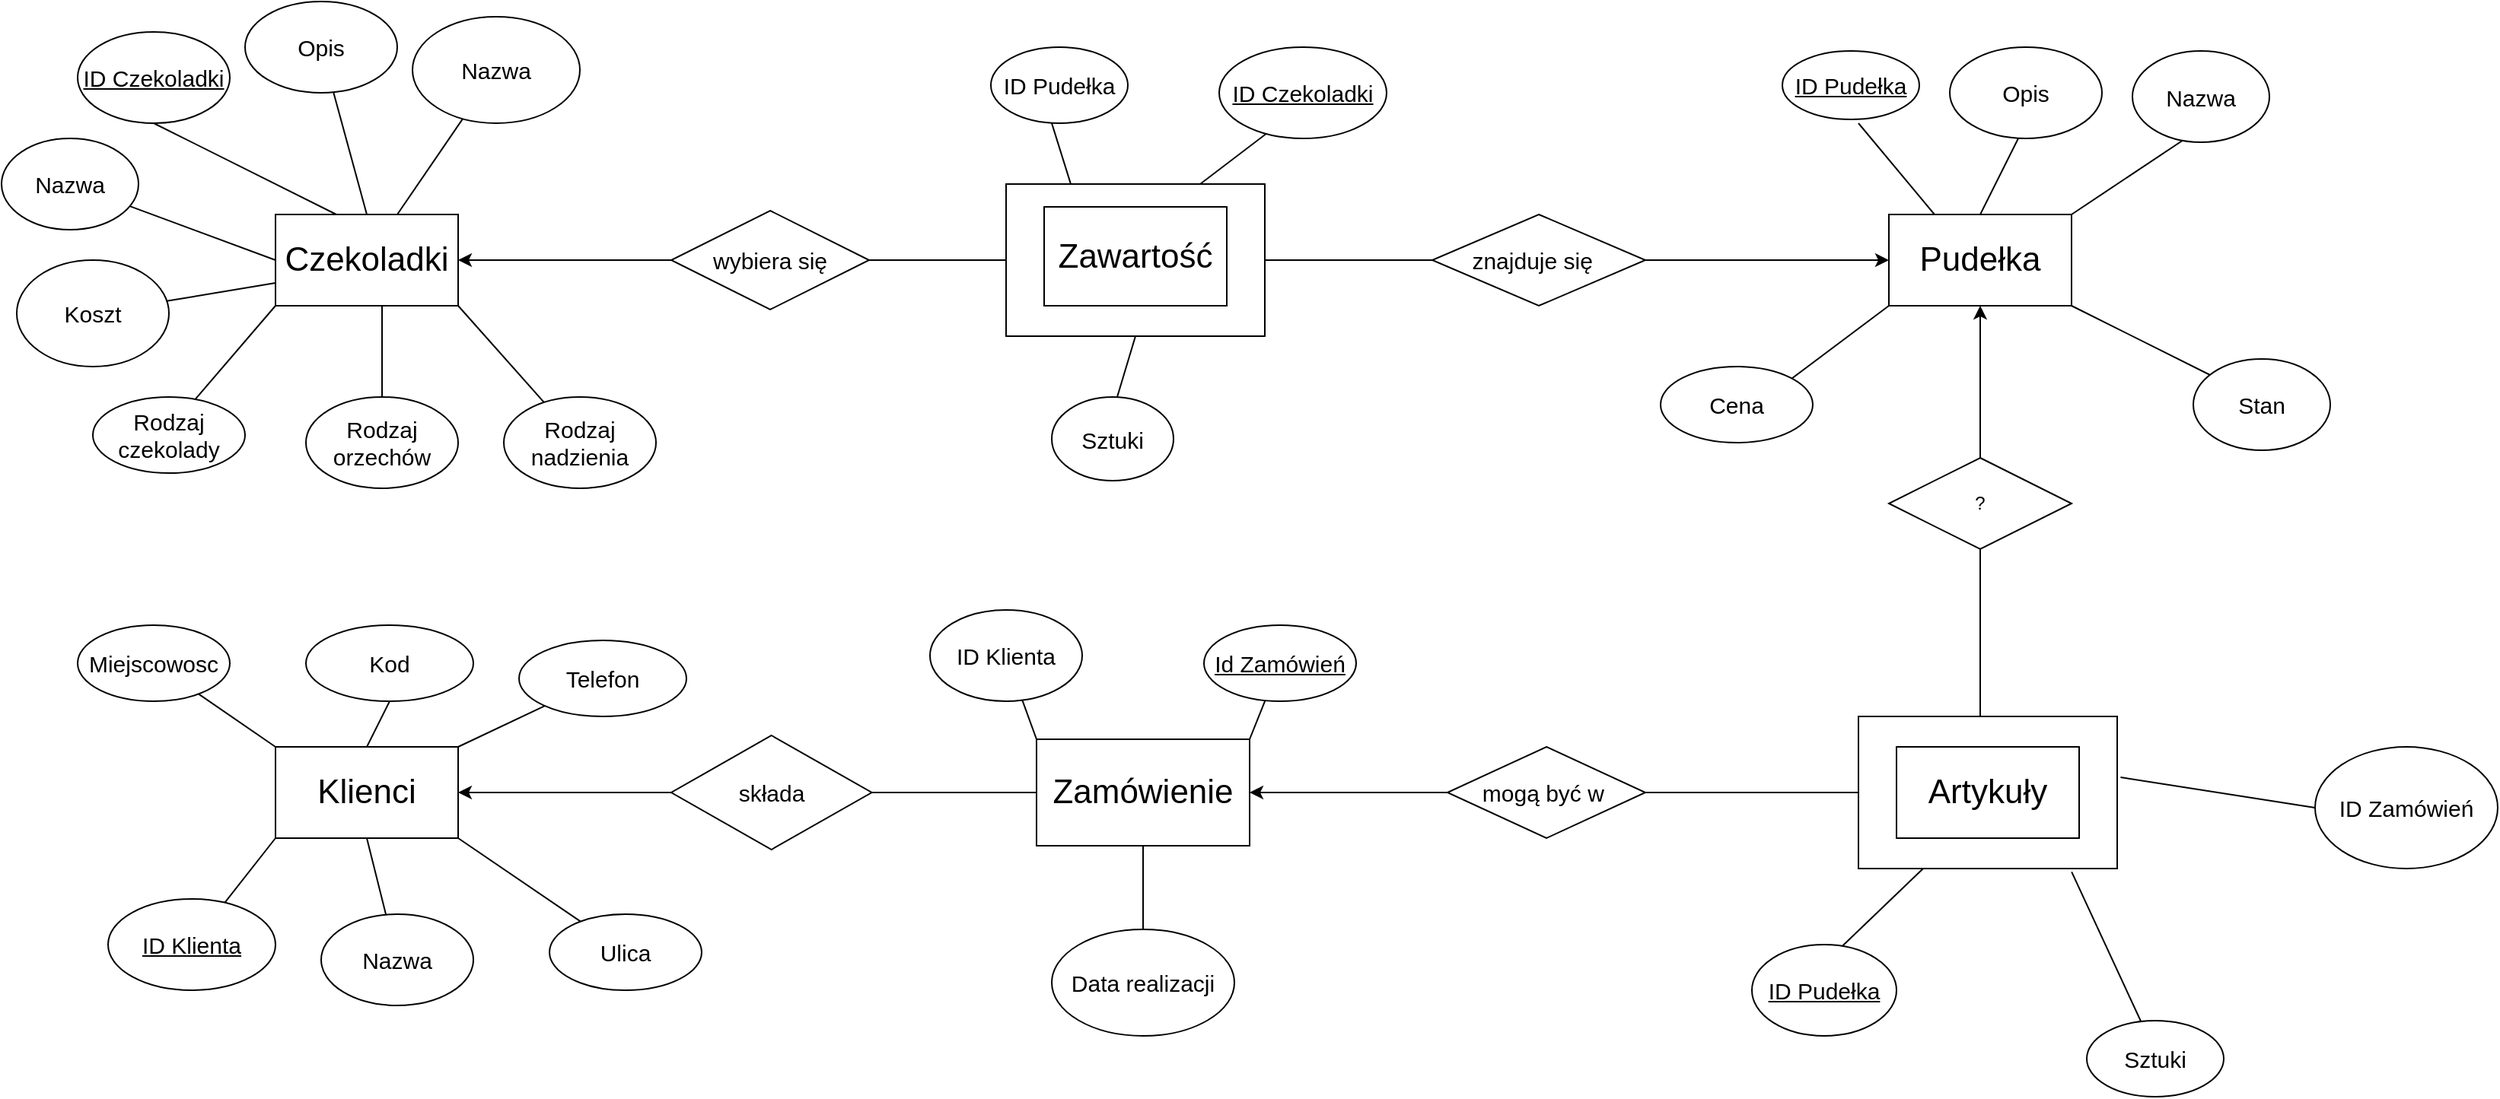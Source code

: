 <mxfile version="21.0.6" type="device"><diagram name="Strona-1" id="_KzzKqSnL7sTuU__iCP6"><mxGraphModel dx="2387" dy="837" grid="1" gridSize="10" guides="1" tooltips="1" connect="1" arrows="1" fold="1" page="1" pageScale="1" pageWidth="827" pageHeight="1169" math="0" shadow="0"><root><mxCell id="0"/><mxCell id="1" parent="0"/><mxCell id="0hAiJUfc_Ia-kkK8m_FD-1" value="&lt;font style=&quot;font-size: 22px;&quot;&gt;Czekoladki&lt;/font&gt;" style="rounded=0;whiteSpace=wrap;html=1;fontSize=15;" vertex="1" parent="1"><mxGeometry x="80" y="220" width="120" height="60" as="geometry"/></mxCell><mxCell id="0hAiJUfc_Ia-kkK8m_FD-2" value="" style="endArrow=none;html=1;rounded=0;entryX=0.5;entryY=1;entryDx=0;entryDy=0;fontSize=15;" edge="1" parent="1" target="0hAiJUfc_Ia-kkK8m_FD-3"><mxGeometry width="50" height="50" relative="1" as="geometry"><mxPoint x="120" y="220" as="sourcePoint"/><mxPoint x="60" y="150" as="targetPoint"/></mxGeometry></mxCell><mxCell id="0hAiJUfc_Ia-kkK8m_FD-3" value="&lt;u style=&quot;font-size: 15px;&quot;&gt;&lt;font style=&quot;font-size: 15px;&quot;&gt;ID Czekoladki&lt;/font&gt;&lt;/u&gt;" style="ellipse;whiteSpace=wrap;html=1;fontSize=15;" vertex="1" parent="1"><mxGeometry x="-50" y="100" width="100" height="60" as="geometry"/></mxCell><mxCell id="0hAiJUfc_Ia-kkK8m_FD-4" value="" style="endArrow=none;html=1;rounded=0;fontSize=15;" edge="1" parent="1" target="0hAiJUfc_Ia-kkK8m_FD-5"><mxGeometry width="50" height="50" relative="1" as="geometry"><mxPoint x="160" y="220" as="sourcePoint"/><mxPoint x="230" y="120" as="targetPoint"/></mxGeometry></mxCell><mxCell id="0hAiJUfc_Ia-kkK8m_FD-5" value="&lt;font style=&quot;font-size: 15px;&quot;&gt;Nazwa&lt;/font&gt;" style="ellipse;whiteSpace=wrap;html=1;fontSize=15;" vertex="1" parent="1"><mxGeometry x="170" y="90" width="110" height="70" as="geometry"/></mxCell><mxCell id="0hAiJUfc_Ia-kkK8m_FD-7" value="" style="endArrow=none;html=1;rounded=0;fontSize=15;" edge="1" parent="1"><mxGeometry width="50" height="50" relative="1" as="geometry"><mxPoint x="80" y="280" as="sourcePoint"/><mxPoint x="20" y="350" as="targetPoint"/></mxGeometry></mxCell><mxCell id="0hAiJUfc_Ia-kkK8m_FD-8" value="Rodzaj czekolady" style="ellipse;whiteSpace=wrap;html=1;fontSize=15;" vertex="1" parent="1"><mxGeometry x="-40" y="340" width="100" height="50" as="geometry"/></mxCell><mxCell id="0hAiJUfc_Ia-kkK8m_FD-9" value="Rodzaj orzechów" style="ellipse;whiteSpace=wrap;html=1;fontSize=15;" vertex="1" parent="1"><mxGeometry x="100" y="340" width="100" height="60" as="geometry"/></mxCell><mxCell id="0hAiJUfc_Ia-kkK8m_FD-10" value="" style="endArrow=none;html=1;rounded=0;exitX=0.5;exitY=0;exitDx=0;exitDy=0;fontSize=15;" edge="1" parent="1" source="0hAiJUfc_Ia-kkK8m_FD-9"><mxGeometry width="50" height="50" relative="1" as="geometry"><mxPoint x="100" y="330" as="sourcePoint"/><mxPoint x="150" y="280" as="targetPoint"/></mxGeometry></mxCell><mxCell id="0hAiJUfc_Ia-kkK8m_FD-11" value="" style="endArrow=none;html=1;rounded=0;exitX=1;exitY=1;exitDx=0;exitDy=0;fontSize=15;" edge="1" parent="1" source="0hAiJUfc_Ia-kkK8m_FD-1" target="0hAiJUfc_Ia-kkK8m_FD-12"><mxGeometry width="50" height="50" relative="1" as="geometry"><mxPoint x="240" y="340" as="sourcePoint"/><mxPoint x="200" y="280" as="targetPoint"/></mxGeometry></mxCell><mxCell id="0hAiJUfc_Ia-kkK8m_FD-12" value="Rodzaj nadzienia" style="ellipse;whiteSpace=wrap;html=1;fontSize=15;" vertex="1" parent="1"><mxGeometry x="230" y="340" width="100" height="60" as="geometry"/></mxCell><mxCell id="0hAiJUfc_Ia-kkK8m_FD-13" value="" style="endArrow=none;html=1;rounded=0;exitX=0;exitY=0.5;exitDx=0;exitDy=0;fontSize=15;" edge="1" parent="1" source="0hAiJUfc_Ia-kkK8m_FD-1" target="0hAiJUfc_Ia-kkK8m_FD-14"><mxGeometry width="50" height="50" relative="1" as="geometry"><mxPoint x="-10" y="240" as="sourcePoint"/><mxPoint x="80" y="240" as="targetPoint"/></mxGeometry></mxCell><mxCell id="0hAiJUfc_Ia-kkK8m_FD-14" value="Nazwa" style="ellipse;whiteSpace=wrap;html=1;fontSize=15;" vertex="1" parent="1"><mxGeometry x="-100" y="170" width="90" height="60" as="geometry"/></mxCell><mxCell id="0hAiJUfc_Ia-kkK8m_FD-16" value="" style="endArrow=none;html=1;rounded=0;fontSize=15;" edge="1" parent="1" target="0hAiJUfc_Ia-kkK8m_FD-17"><mxGeometry width="50" height="50" relative="1" as="geometry"><mxPoint x="140" y="220" as="sourcePoint"/><mxPoint x="110" y="150" as="targetPoint"/></mxGeometry></mxCell><mxCell id="0hAiJUfc_Ia-kkK8m_FD-17" value="&lt;font style=&quot;font-size: 15px;&quot;&gt;Opis&lt;/font&gt;" style="ellipse;whiteSpace=wrap;html=1;fontSize=15;" vertex="1" parent="1"><mxGeometry x="60" y="80" width="100" height="60" as="geometry"/></mxCell><mxCell id="0hAiJUfc_Ia-kkK8m_FD-18" value="" style="endArrow=none;html=1;rounded=0;exitX=0;exitY=0.75;exitDx=0;exitDy=0;fontSize=15;" edge="1" parent="1" source="0hAiJUfc_Ia-kkK8m_FD-1" target="0hAiJUfc_Ia-kkK8m_FD-19"><mxGeometry width="50" height="50" relative="1" as="geometry"><mxPoint x="-10" y="290" as="sourcePoint"/><mxPoint x="80" y="260" as="targetPoint"/></mxGeometry></mxCell><mxCell id="0hAiJUfc_Ia-kkK8m_FD-19" value="Koszt" style="ellipse;whiteSpace=wrap;html=1;fontSize=15;" vertex="1" parent="1"><mxGeometry x="-90" y="250" width="100" height="70" as="geometry"/></mxCell><mxCell id="0hAiJUfc_Ia-kkK8m_FD-21" value="" style="endArrow=classic;html=1;rounded=0;entryX=1;entryY=0.5;entryDx=0;entryDy=0;fontSize=15;" edge="1" parent="1" target="0hAiJUfc_Ia-kkK8m_FD-1"><mxGeometry width="50" height="50" relative="1" as="geometry"><mxPoint x="340" y="250" as="sourcePoint"/><mxPoint x="460" y="270" as="targetPoint"/></mxGeometry></mxCell><mxCell id="0hAiJUfc_Ia-kkK8m_FD-22" value="wybiera się" style="rhombus;whiteSpace=wrap;html=1;fontSize=15;" vertex="1" parent="1"><mxGeometry x="340" y="217.5" width="130" height="65" as="geometry"/></mxCell><mxCell id="0hAiJUfc_Ia-kkK8m_FD-23" value="" style="endArrow=none;html=1;rounded=0;entryX=1;entryY=0.5;entryDx=0;entryDy=0;fontSize=15;" edge="1" parent="1" target="0hAiJUfc_Ia-kkK8m_FD-22"><mxGeometry width="50" height="50" relative="1" as="geometry"><mxPoint x="580" y="250" as="sourcePoint"/><mxPoint x="470" y="300" as="targetPoint"/></mxGeometry></mxCell><mxCell id="0hAiJUfc_Ia-kkK8m_FD-24" value="" style="rounded=0;whiteSpace=wrap;html=1;fontSize=15;" vertex="1" parent="1"><mxGeometry x="560" y="200" width="170" height="100" as="geometry"/></mxCell><mxCell id="0hAiJUfc_Ia-kkK8m_FD-26" value="" style="endArrow=none;html=1;rounded=0;entryX=0.25;entryY=0;entryDx=0;entryDy=0;fontSize=15;" edge="1" parent="1" target="0hAiJUfc_Ia-kkK8m_FD-24"><mxGeometry width="50" height="50" relative="1" as="geometry"><mxPoint x="590" y="160" as="sourcePoint"/><mxPoint x="470" y="300" as="targetPoint"/></mxGeometry></mxCell><mxCell id="0hAiJUfc_Ia-kkK8m_FD-27" value="ID Pudełka" style="ellipse;whiteSpace=wrap;html=1;fontSize=15;" vertex="1" parent="1"><mxGeometry x="550" y="110" width="90" height="50" as="geometry"/></mxCell><mxCell id="0hAiJUfc_Ia-kkK8m_FD-28" value="" style="endArrow=none;html=1;rounded=0;entryX=0.5;entryY=1;entryDx=0;entryDy=0;fontSize=15;" edge="1" parent="1" target="0hAiJUfc_Ia-kkK8m_FD-24"><mxGeometry width="50" height="50" relative="1" as="geometry"><mxPoint x="630" y="350" as="sourcePoint"/><mxPoint x="640" y="290" as="targetPoint"/></mxGeometry></mxCell><mxCell id="0hAiJUfc_Ia-kkK8m_FD-29" value="Sztuki" style="ellipse;whiteSpace=wrap;html=1;fontSize=15;" vertex="1" parent="1"><mxGeometry x="590" y="340" width="80" height="55" as="geometry"/></mxCell><mxCell id="0hAiJUfc_Ia-kkK8m_FD-30" value="" style="endArrow=none;html=1;rounded=0;entryX=0.75;entryY=0;entryDx=0;entryDy=0;fontSize=15;" edge="1" parent="1" target="0hAiJUfc_Ia-kkK8m_FD-24"><mxGeometry width="50" height="50" relative="1" as="geometry"><mxPoint x="740" y="160" as="sourcePoint"/><mxPoint x="470" y="300" as="targetPoint"/></mxGeometry></mxCell><mxCell id="0hAiJUfc_Ia-kkK8m_FD-31" value="&lt;u style=&quot;font-size: 15px;&quot;&gt;ID Czekoladki&lt;/u&gt;" style="ellipse;whiteSpace=wrap;html=1;fontSize=15;" vertex="1" parent="1"><mxGeometry x="700" y="110" width="110" height="60" as="geometry"/></mxCell><mxCell id="0hAiJUfc_Ia-kkK8m_FD-32" value="" style="endArrow=none;html=1;rounded=0;entryX=1;entryY=0.5;entryDx=0;entryDy=0;fontSize=15;" edge="1" parent="1" target="0hAiJUfc_Ia-kkK8m_FD-24"><mxGeometry width="50" height="50" relative="1" as="geometry"><mxPoint x="850" y="250" as="sourcePoint"/><mxPoint x="470" y="300" as="targetPoint"/></mxGeometry></mxCell><mxCell id="0hAiJUfc_Ia-kkK8m_FD-33" value="znajduje się&amp;nbsp;&amp;nbsp;" style="rhombus;whiteSpace=wrap;html=1;fontSize=15;" vertex="1" parent="1"><mxGeometry x="840" y="220" width="140" height="60" as="geometry"/></mxCell><mxCell id="0hAiJUfc_Ia-kkK8m_FD-34" value="" style="endArrow=classic;html=1;rounded=0;exitX=1;exitY=0.5;exitDx=0;exitDy=0;fontSize=15;" edge="1" parent="1" source="0hAiJUfc_Ia-kkK8m_FD-33" target="0hAiJUfc_Ia-kkK8m_FD-35"><mxGeometry width="50" height="50" relative="1" as="geometry"><mxPoint x="1000" y="350" as="sourcePoint"/><mxPoint x="1150" y="250" as="targetPoint"/></mxGeometry></mxCell><mxCell id="0hAiJUfc_Ia-kkK8m_FD-35" value="&lt;font style=&quot;font-size: 22px;&quot;&gt;Pudełka&lt;/font&gt;" style="rounded=0;whiteSpace=wrap;html=1;fontSize=18;" vertex="1" parent="1"><mxGeometry x="1140" y="220" width="120" height="60" as="geometry"/></mxCell><mxCell id="0hAiJUfc_Ia-kkK8m_FD-36" value="" style="endArrow=none;html=1;rounded=0;entryX=0.25;entryY=0;entryDx=0;entryDy=0;" edge="1" parent="1" target="0hAiJUfc_Ia-kkK8m_FD-35"><mxGeometry width="50" height="50" relative="1" as="geometry"><mxPoint x="1120" y="160" as="sourcePoint"/><mxPoint x="1050" y="300" as="targetPoint"/></mxGeometry></mxCell><mxCell id="0hAiJUfc_Ia-kkK8m_FD-37" value="&lt;u style=&quot;font-size: 15px;&quot;&gt;ID Pudełka&lt;/u&gt;" style="ellipse;whiteSpace=wrap;html=1;fontSize=15;" vertex="1" parent="1"><mxGeometry x="1070" y="112.5" width="90" height="45" as="geometry"/></mxCell><mxCell id="0hAiJUfc_Ia-kkK8m_FD-38" value="" style="endArrow=none;html=1;rounded=0;entryX=1;entryY=0;entryDx=0;entryDy=0;" edge="1" parent="1" target="0hAiJUfc_Ia-kkK8m_FD-35"><mxGeometry width="50" height="50" relative="1" as="geometry"><mxPoint x="1350" y="160" as="sourcePoint"/><mxPoint x="1050" y="300" as="targetPoint"/></mxGeometry></mxCell><mxCell id="0hAiJUfc_Ia-kkK8m_FD-39" value="&lt;font style=&quot;font-size: 15px;&quot;&gt;Nazwa&lt;/font&gt;" style="ellipse;whiteSpace=wrap;html=1;" vertex="1" parent="1"><mxGeometry x="1300" y="112.5" width="90" height="60" as="geometry"/></mxCell><mxCell id="0hAiJUfc_Ia-kkK8m_FD-40" value="" style="endArrow=none;html=1;rounded=0;entryX=0.5;entryY=0;entryDx=0;entryDy=0;" edge="1" parent="1" target="0hAiJUfc_Ia-kkK8m_FD-35"><mxGeometry width="50" height="50" relative="1" as="geometry"><mxPoint x="1230" y="160" as="sourcePoint"/><mxPoint x="1050" y="300" as="targetPoint"/></mxGeometry></mxCell><mxCell id="0hAiJUfc_Ia-kkK8m_FD-41" value="&lt;font style=&quot;font-size: 15px;&quot;&gt;Opis&lt;/font&gt;" style="ellipse;whiteSpace=wrap;html=1;" vertex="1" parent="1"><mxGeometry x="1180" y="110" width="100" height="60" as="geometry"/></mxCell><mxCell id="0hAiJUfc_Ia-kkK8m_FD-42" value="" style="endArrow=none;html=1;rounded=0;entryX=0;entryY=1;entryDx=0;entryDy=0;fontSize=15;" edge="1" parent="1" target="0hAiJUfc_Ia-kkK8m_FD-35"><mxGeometry width="50" height="50" relative="1" as="geometry"><mxPoint x="1060" y="340" as="sourcePoint"/><mxPoint x="1050" y="300" as="targetPoint"/></mxGeometry></mxCell><mxCell id="0hAiJUfc_Ia-kkK8m_FD-43" value="Cena" style="ellipse;whiteSpace=wrap;html=1;fontSize=15;" vertex="1" parent="1"><mxGeometry x="990" y="320" width="100" height="50" as="geometry"/></mxCell><mxCell id="0hAiJUfc_Ia-kkK8m_FD-44" value="" style="endArrow=none;html=1;rounded=0;entryX=1;entryY=1;entryDx=0;entryDy=0;" edge="1" parent="1" target="0hAiJUfc_Ia-kkK8m_FD-35"><mxGeometry width="50" height="50" relative="1" as="geometry"><mxPoint x="1360" y="330" as="sourcePoint"/><mxPoint x="1050" y="300" as="targetPoint"/></mxGeometry></mxCell><mxCell id="0hAiJUfc_Ia-kkK8m_FD-45" value="&lt;font style=&quot;font-size: 15px;&quot;&gt;Stan&lt;/font&gt;" style="ellipse;whiteSpace=wrap;html=1;" vertex="1" parent="1"><mxGeometry x="1340" y="315" width="90" height="60" as="geometry"/></mxCell><mxCell id="0hAiJUfc_Ia-kkK8m_FD-48" value="" style="endArrow=classic;html=1;rounded=0;entryX=0.5;entryY=1;entryDx=0;entryDy=0;exitX=0.5;exitY=0;exitDx=0;exitDy=0;" edge="1" parent="1" source="0hAiJUfc_Ia-kkK8m_FD-67" target="0hAiJUfc_Ia-kkK8m_FD-35"><mxGeometry width="50" height="50" relative="1" as="geometry"><mxPoint x="1200" y="450" as="sourcePoint"/><mxPoint x="1200" y="550" as="targetPoint"/><Array as="points"/></mxGeometry></mxCell><mxCell id="0hAiJUfc_Ia-kkK8m_FD-56" value="&lt;font style=&quot;font-size: 22px;&quot;&gt;&lt;br style=&quot;&quot;&gt;&lt;/font&gt;&lt;div style=&quot;text-align: left; font-size: 22px;&quot;&gt;&lt;font style=&quot;font-size: 22px;&quot;&gt;Zawartość&lt;/font&gt;&lt;/div&gt;&lt;div style=&quot;text-align: left; font-size: 22px;&quot;&gt;&lt;br style=&quot;&quot;&gt;&lt;/div&gt;" style="rounded=0;whiteSpace=wrap;html=1;fontSize=15;" vertex="1" parent="1"><mxGeometry x="585" y="215" width="120" height="65" as="geometry"/></mxCell><mxCell id="0hAiJUfc_Ia-kkK8m_FD-57" value="" style="rounded=0;whiteSpace=wrap;html=1;" vertex="1" parent="1"><mxGeometry x="1120" y="550" width="170" height="100" as="geometry"/></mxCell><mxCell id="0hAiJUfc_Ia-kkK8m_FD-58" value="&lt;font style=&quot;font-size: 22px;&quot;&gt;Artykuły&lt;/font&gt;" style="rounded=0;whiteSpace=wrap;html=1;" vertex="1" parent="1"><mxGeometry x="1145" y="570" width="120" height="60" as="geometry"/></mxCell><mxCell id="0hAiJUfc_Ia-kkK8m_FD-60" value="" style="endArrow=none;html=1;rounded=0;exitX=1.013;exitY=0.4;exitDx=0;exitDy=0;exitPerimeter=0;entryX=0;entryY=0.5;entryDx=0;entryDy=0;" edge="1" parent="1" source="0hAiJUfc_Ia-kkK8m_FD-57" target="0hAiJUfc_Ia-kkK8m_FD-61"><mxGeometry width="50" height="50" relative="1" as="geometry"><mxPoint x="1030" y="500" as="sourcePoint"/><mxPoint x="1430" y="590" as="targetPoint"/></mxGeometry></mxCell><mxCell id="0hAiJUfc_Ia-kkK8m_FD-61" value="&lt;font style=&quot;font-size: 15px;&quot;&gt;ID Zamówień&lt;/font&gt;" style="ellipse;whiteSpace=wrap;html=1;" vertex="1" parent="1"><mxGeometry x="1420" y="570" width="120" height="80" as="geometry"/></mxCell><mxCell id="0hAiJUfc_Ia-kkK8m_FD-62" value="" style="endArrow=none;html=1;rounded=0;entryX=0.824;entryY=1.022;entryDx=0;entryDy=0;entryPerimeter=0;" edge="1" parent="1" target="0hAiJUfc_Ia-kkK8m_FD-57"><mxGeometry width="50" height="50" relative="1" as="geometry"><mxPoint x="1310" y="760" as="sourcePoint"/><mxPoint x="1000" y="430" as="targetPoint"/></mxGeometry></mxCell><mxCell id="0hAiJUfc_Ia-kkK8m_FD-63" value="&lt;font style=&quot;font-size: 15px;&quot;&gt;Sztuki&lt;/font&gt;" style="ellipse;whiteSpace=wrap;html=1;" vertex="1" parent="1"><mxGeometry x="1270" y="750" width="90" height="50" as="geometry"/></mxCell><mxCell id="0hAiJUfc_Ia-kkK8m_FD-64" value="" style="endArrow=none;html=1;rounded=0;entryX=0.25;entryY=1;entryDx=0;entryDy=0;" edge="1" parent="1" target="0hAiJUfc_Ia-kkK8m_FD-57"><mxGeometry width="50" height="50" relative="1" as="geometry"><mxPoint x="1100" y="710" as="sourcePoint"/><mxPoint x="1000" y="430" as="targetPoint"/></mxGeometry></mxCell><mxCell id="0hAiJUfc_Ia-kkK8m_FD-65" value="&lt;u style=&quot;font-size: 15px;&quot;&gt;ID Pudełka&lt;/u&gt;" style="ellipse;whiteSpace=wrap;html=1;fontSize=15;" vertex="1" parent="1"><mxGeometry x="1050" y="700" width="95" height="60" as="geometry"/></mxCell><mxCell id="0hAiJUfc_Ia-kkK8m_FD-67" value="?" style="rhombus;whiteSpace=wrap;html=1;" vertex="1" parent="1"><mxGeometry x="1140" y="380" width="120" height="60" as="geometry"/></mxCell><mxCell id="0hAiJUfc_Ia-kkK8m_FD-70" value="" style="endArrow=none;html=1;rounded=0;entryX=0.5;entryY=1;entryDx=0;entryDy=0;" edge="1" parent="1" target="0hAiJUfc_Ia-kkK8m_FD-67"><mxGeometry width="50" height="50" relative="1" as="geometry"><mxPoint x="1200" y="550" as="sourcePoint"/><mxPoint x="1000" y="430" as="targetPoint"/></mxGeometry></mxCell><mxCell id="0hAiJUfc_Ia-kkK8m_FD-71" value="" style="endArrow=classic;html=1;rounded=0;entryX=1;entryY=0.5;entryDx=0;entryDy=0;fontSize=15;" edge="1" parent="1" target="0hAiJUfc_Ia-kkK8m_FD-74"><mxGeometry width="50" height="50" relative="1" as="geometry"><mxPoint x="850" y="600" as="sourcePoint"/><mxPoint x="750" y="600" as="targetPoint"/></mxGeometry></mxCell><mxCell id="0hAiJUfc_Ia-kkK8m_FD-72" value="mogą być w&amp;nbsp;" style="rhombus;whiteSpace=wrap;html=1;fontSize=15;" vertex="1" parent="1"><mxGeometry x="850" y="570" width="130" height="60" as="geometry"/></mxCell><mxCell id="0hAiJUfc_Ia-kkK8m_FD-73" value="" style="endArrow=none;html=1;rounded=0;entryX=0;entryY=0.5;entryDx=0;entryDy=0;exitX=1;exitY=0.5;exitDx=0;exitDy=0;fontSize=15;" edge="1" parent="1" source="0hAiJUfc_Ia-kkK8m_FD-72" target="0hAiJUfc_Ia-kkK8m_FD-57"><mxGeometry width="50" height="50" relative="1" as="geometry"><mxPoint x="950" y="480" as="sourcePoint"/><mxPoint x="1000" y="430" as="targetPoint"/></mxGeometry></mxCell><mxCell id="0hAiJUfc_Ia-kkK8m_FD-74" value="&lt;font style=&quot;font-size: 22px;&quot;&gt;Zamówienie&lt;/font&gt;" style="rounded=0;whiteSpace=wrap;html=1;fontSize=15;" vertex="1" parent="1"><mxGeometry x="580" y="565" width="140" height="70" as="geometry"/></mxCell><mxCell id="0hAiJUfc_Ia-kkK8m_FD-75" value="" style="endArrow=none;html=1;rounded=0;exitX=1;exitY=0;exitDx=0;exitDy=0;fontSize=15;" edge="1" parent="1" source="0hAiJUfc_Ia-kkK8m_FD-74" target="0hAiJUfc_Ia-kkK8m_FD-76"><mxGeometry width="50" height="50" relative="1" as="geometry"><mxPoint x="950" y="480" as="sourcePoint"/><mxPoint x="740" y="510" as="targetPoint"/></mxGeometry></mxCell><mxCell id="0hAiJUfc_Ia-kkK8m_FD-76" value="&lt;u style=&quot;font-size: 15px;&quot;&gt;Id Zamówień&lt;/u&gt;" style="ellipse;whiteSpace=wrap;html=1;fontSize=15;" vertex="1" parent="1"><mxGeometry x="690" y="490" width="100" height="50" as="geometry"/></mxCell><mxCell id="0hAiJUfc_Ia-kkK8m_FD-77" value="" style="endArrow=none;html=1;rounded=0;exitX=0.5;exitY=1;exitDx=0;exitDy=0;fontSize=15;" edge="1" parent="1" source="0hAiJUfc_Ia-kkK8m_FD-74" target="0hAiJUfc_Ia-kkK8m_FD-78"><mxGeometry width="50" height="50" relative="1" as="geometry"><mxPoint x="680" y="540" as="sourcePoint"/><mxPoint x="650" y="720" as="targetPoint"/></mxGeometry></mxCell><mxCell id="0hAiJUfc_Ia-kkK8m_FD-78" value="Data realizacji" style="ellipse;whiteSpace=wrap;html=1;fontSize=15;" vertex="1" parent="1"><mxGeometry x="590" y="690" width="120" height="70" as="geometry"/></mxCell><mxCell id="0hAiJUfc_Ia-kkK8m_FD-79" value="" style="endArrow=none;html=1;rounded=0;exitX=0;exitY=0;exitDx=0;exitDy=0;fontSize=15;" edge="1" parent="1" source="0hAiJUfc_Ia-kkK8m_FD-74" target="0hAiJUfc_Ia-kkK8m_FD-81"><mxGeometry width="50" height="50" relative="1" as="geometry"><mxPoint x="680" y="530" as="sourcePoint"/><mxPoint x="550" y="510" as="targetPoint"/></mxGeometry></mxCell><mxCell id="0hAiJUfc_Ia-kkK8m_FD-81" value="ID Klienta" style="ellipse;whiteSpace=wrap;html=1;fontSize=15;" vertex="1" parent="1"><mxGeometry x="510" y="480" width="100" height="60" as="geometry"/></mxCell><mxCell id="0hAiJUfc_Ia-kkK8m_FD-82" value="" style="endArrow=none;html=1;rounded=0;exitX=0;exitY=0.5;exitDx=0;exitDy=0;fontSize=15;" edge="1" parent="1" source="0hAiJUfc_Ia-kkK8m_FD-74" target="0hAiJUfc_Ia-kkK8m_FD-83"><mxGeometry width="50" height="50" relative="1" as="geometry"><mxPoint x="680" y="530" as="sourcePoint"/><mxPoint x="480" y="600" as="targetPoint"/></mxGeometry></mxCell><mxCell id="0hAiJUfc_Ia-kkK8m_FD-83" value="składa" style="rhombus;whiteSpace=wrap;html=1;fontSize=15;" vertex="1" parent="1"><mxGeometry x="340" y="562.5" width="131.75" height="75" as="geometry"/></mxCell><mxCell id="0hAiJUfc_Ia-kkK8m_FD-84" value="" style="endArrow=classic;html=1;rounded=0;exitX=0;exitY=0.5;exitDx=0;exitDy=0;entryX=1;entryY=0.5;entryDx=0;entryDy=0;fontSize=15;" edge="1" parent="1" source="0hAiJUfc_Ia-kkK8m_FD-83" target="0hAiJUfc_Ia-kkK8m_FD-85"><mxGeometry width="50" height="50" relative="1" as="geometry"><mxPoint x="180" y="560" as="sourcePoint"/><mxPoint x="220" y="600" as="targetPoint"/></mxGeometry></mxCell><mxCell id="0hAiJUfc_Ia-kkK8m_FD-85" value="&lt;font style=&quot;font-size: 22px;&quot;&gt;Klienci&lt;/font&gt;" style="rounded=0;whiteSpace=wrap;html=1;fontSize=19;" vertex="1" parent="1"><mxGeometry x="80" y="570" width="120" height="60" as="geometry"/></mxCell><mxCell id="0hAiJUfc_Ia-kkK8m_FD-87" value="" style="endArrow=none;html=1;rounded=0;exitX=0;exitY=1;exitDx=0;exitDy=0;fontSize=15;" edge="1" parent="1" source="0hAiJUfc_Ia-kkK8m_FD-85" target="0hAiJUfc_Ia-kkK8m_FD-88"><mxGeometry width="50" height="50" relative="1" as="geometry"><mxPoint x="510" y="530" as="sourcePoint"/><mxPoint x="30" y="720" as="targetPoint"/></mxGeometry></mxCell><mxCell id="0hAiJUfc_Ia-kkK8m_FD-88" value="&lt;u style=&quot;font-size: 15px;&quot;&gt;ID Klienta&lt;/u&gt;" style="ellipse;whiteSpace=wrap;html=1;fontSize=15;" vertex="1" parent="1"><mxGeometry x="-30" y="670" width="110" height="60" as="geometry"/></mxCell><mxCell id="0hAiJUfc_Ia-kkK8m_FD-89" value="" style="endArrow=none;html=1;rounded=0;exitX=0.5;exitY=1;exitDx=0;exitDy=0;fontSize=15;" edge="1" parent="1" source="0hAiJUfc_Ia-kkK8m_FD-85" target="0hAiJUfc_Ia-kkK8m_FD-90"><mxGeometry width="50" height="50" relative="1" as="geometry"><mxPoint x="510" y="530" as="sourcePoint"/><mxPoint x="150" y="690" as="targetPoint"/></mxGeometry></mxCell><mxCell id="0hAiJUfc_Ia-kkK8m_FD-90" value="Nazwa" style="ellipse;whiteSpace=wrap;html=1;fontSize=15;" vertex="1" parent="1"><mxGeometry x="110" y="680" width="100" height="60" as="geometry"/></mxCell><mxCell id="0hAiJUfc_Ia-kkK8m_FD-92" value="" style="endArrow=none;html=1;rounded=0;exitX=1;exitY=1;exitDx=0;exitDy=0;fontSize=15;" edge="1" parent="1" source="0hAiJUfc_Ia-kkK8m_FD-85" target="0hAiJUfc_Ia-kkK8m_FD-93"><mxGeometry width="50" height="50" relative="1" as="geometry"><mxPoint x="510" y="530" as="sourcePoint"/><mxPoint x="350" y="720" as="targetPoint"/></mxGeometry></mxCell><mxCell id="0hAiJUfc_Ia-kkK8m_FD-93" value="Ulica" style="ellipse;whiteSpace=wrap;html=1;fontSize=15;" vertex="1" parent="1"><mxGeometry x="260" y="680" width="100" height="50" as="geometry"/></mxCell><mxCell id="0hAiJUfc_Ia-kkK8m_FD-94" value="" style="endArrow=none;html=1;rounded=0;exitX=0;exitY=0;exitDx=0;exitDy=0;fontSize=15;" edge="1" parent="1" source="0hAiJUfc_Ia-kkK8m_FD-85" target="0hAiJUfc_Ia-kkK8m_FD-95"><mxGeometry width="50" height="50" relative="1" as="geometry"><mxPoint x="510" y="530" as="sourcePoint"/><mxPoint x="30" y="520" as="targetPoint"/></mxGeometry></mxCell><mxCell id="0hAiJUfc_Ia-kkK8m_FD-95" value="Miejscowosc" style="ellipse;whiteSpace=wrap;html=1;fontSize=15;" vertex="1" parent="1"><mxGeometry x="-50" y="490" width="100" height="50" as="geometry"/></mxCell><mxCell id="0hAiJUfc_Ia-kkK8m_FD-96" value="" style="endArrow=none;html=1;rounded=0;exitX=0.5;exitY=0;exitDx=0;exitDy=0;entryX=0.5;entryY=1;entryDx=0;entryDy=0;fontSize=15;" edge="1" parent="1" source="0hAiJUfc_Ia-kkK8m_FD-85" target="0hAiJUfc_Ia-kkK8m_FD-97"><mxGeometry width="50" height="50" relative="1" as="geometry"><mxPoint x="510" y="530" as="sourcePoint"/><mxPoint x="150" y="520" as="targetPoint"/></mxGeometry></mxCell><mxCell id="0hAiJUfc_Ia-kkK8m_FD-97" value="Kod" style="ellipse;whiteSpace=wrap;html=1;fontSize=15;" vertex="1" parent="1"><mxGeometry x="100" y="490" width="110" height="50" as="geometry"/></mxCell><mxCell id="0hAiJUfc_Ia-kkK8m_FD-99" value="" style="endArrow=none;html=1;rounded=0;exitX=1;exitY=0;exitDx=0;exitDy=0;fontSize=15;" edge="1" parent="1" source="0hAiJUfc_Ia-kkK8m_FD-85" target="0hAiJUfc_Ia-kkK8m_FD-100"><mxGeometry width="50" height="50" relative="1" as="geometry"><mxPoint x="510" y="530" as="sourcePoint"/><mxPoint x="290" y="530" as="targetPoint"/></mxGeometry></mxCell><mxCell id="0hAiJUfc_Ia-kkK8m_FD-100" value="Telefon" style="ellipse;whiteSpace=wrap;html=1;fontSize=15;" vertex="1" parent="1"><mxGeometry x="240" y="500" width="110" height="50" as="geometry"/></mxCell></root></mxGraphModel></diagram></mxfile>